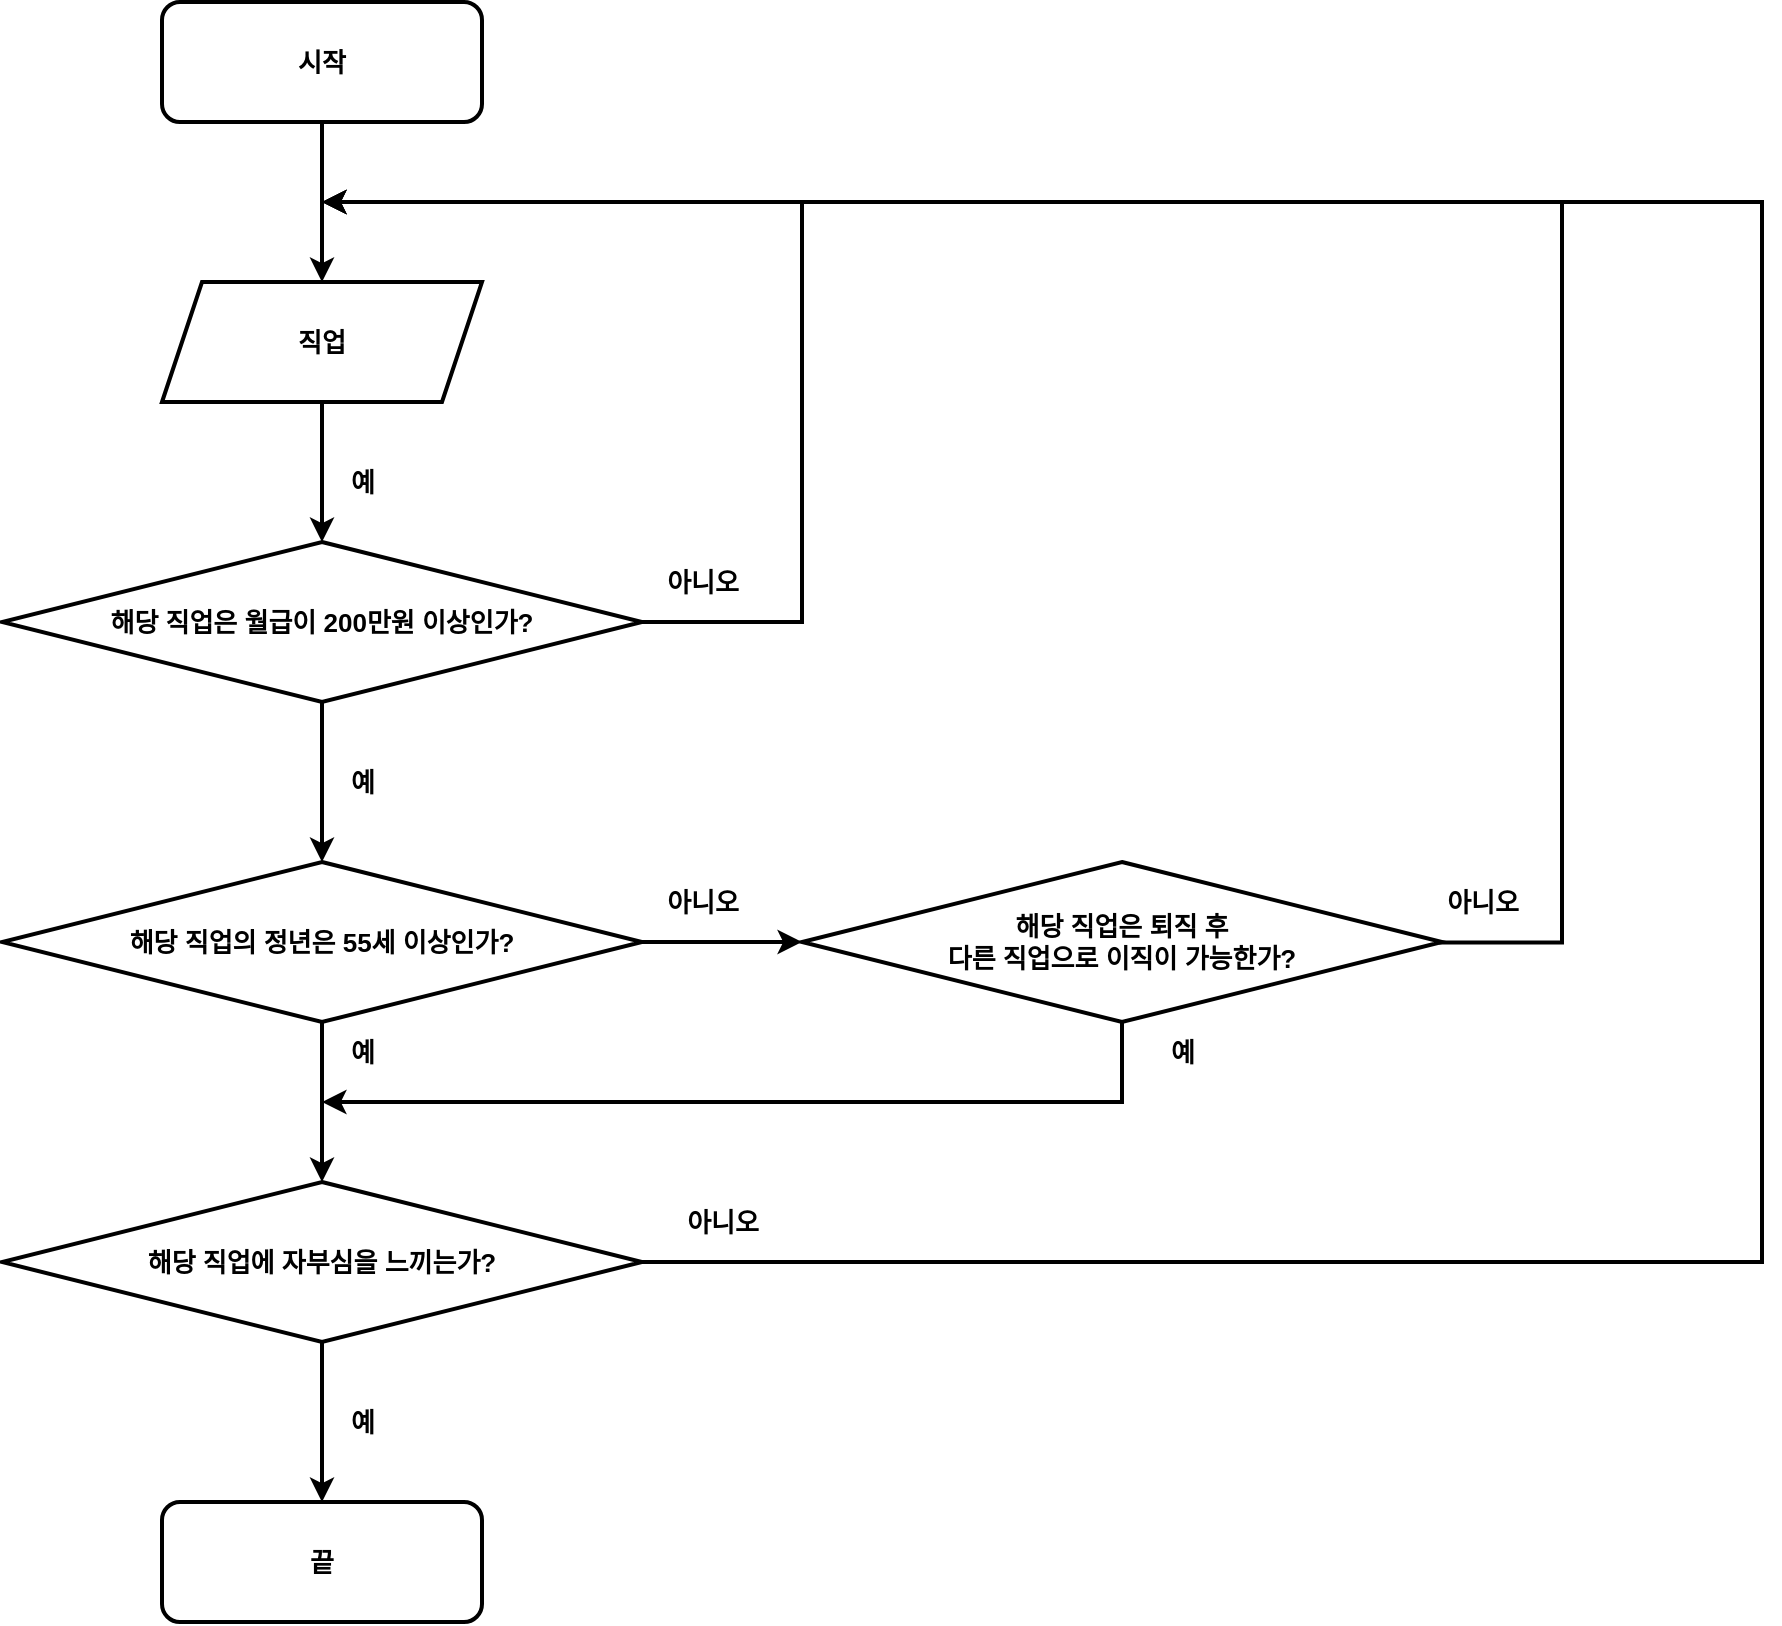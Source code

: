 <mxfile version="18.0.0" type="github">
  <diagram id="dY5NEKh69HTQG62HvOCs" name="Page-1">
    <mxGraphModel dx="1351" dy="921" grid="0" gridSize="10" guides="1" tooltips="1" connect="1" arrows="1" fold="1" page="0" pageScale="1" pageWidth="827" pageHeight="1169" math="0" shadow="0">
      <root>
        <mxCell id="0" />
        <mxCell id="1" parent="0" />
        <mxCell id="hw9l8M9zKiVp5u34tarP-13" value="" style="edgeStyle=orthogonalEdgeStyle;rounded=0;orthogonalLoop=1;jettySize=auto;html=1;strokeWidth=2;fontStyle=1;fontSize=13;" parent="1" source="hw9l8M9zKiVp5u34tarP-1" target="hw9l8M9zKiVp5u34tarP-12" edge="1">
          <mxGeometry relative="1" as="geometry" />
        </mxCell>
        <mxCell id="hw9l8M9zKiVp5u34tarP-1" value="시작" style="rounded=1;whiteSpace=wrap;html=1;strokeWidth=2;fontStyle=1;fontSize=13;" parent="1" vertex="1">
          <mxGeometry x="120" y="40" width="160" height="60" as="geometry" />
        </mxCell>
        <mxCell id="hw9l8M9zKiVp5u34tarP-11" value="" style="edgeStyle=segmentEdgeStyle;endArrow=classic;html=1;rounded=0;strokeWidth=2;fontStyle=1;fontSize=13;" parent="1" edge="1">
          <mxGeometry width="50" height="50" relative="1" as="geometry">
            <mxPoint x="360" y="350" as="sourcePoint" />
            <mxPoint x="200" y="140" as="targetPoint" />
            <Array as="points">
              <mxPoint x="440" y="350" />
              <mxPoint x="440" y="140" />
            </Array>
          </mxGeometry>
        </mxCell>
        <mxCell id="hw9l8M9zKiVp5u34tarP-16" value="" style="edgeStyle=orthogonalEdgeStyle;rounded=0;orthogonalLoop=1;jettySize=auto;html=1;strokeWidth=2;fontStyle=1;fontSize=13;" parent="1" source="hw9l8M9zKiVp5u34tarP-12" target="hw9l8M9zKiVp5u34tarP-15" edge="1">
          <mxGeometry relative="1" as="geometry" />
        </mxCell>
        <mxCell id="hw9l8M9zKiVp5u34tarP-12" value="직업" style="shape=parallelogram;perimeter=parallelogramPerimeter;whiteSpace=wrap;html=1;fixedSize=1;rounded=0;strokeWidth=2;fontStyle=1;fontSize=13;" parent="1" vertex="1">
          <mxGeometry x="120" y="180" width="160" height="60" as="geometry" />
        </mxCell>
        <mxCell id="hw9l8M9zKiVp5u34tarP-18" value="" style="edgeStyle=orthogonalEdgeStyle;rounded=0;orthogonalLoop=1;jettySize=auto;html=1;strokeWidth=2;fontStyle=1;fontSize=13;" parent="1" source="hw9l8M9zKiVp5u34tarP-15" target="hw9l8M9zKiVp5u34tarP-17" edge="1">
          <mxGeometry relative="1" as="geometry" />
        </mxCell>
        <mxCell id="hw9l8M9zKiVp5u34tarP-15" value="&lt;span style=&quot;font-size: 13px;&quot;&gt;해당 직업은 월급이 200만원 이상인가?&lt;/span&gt;" style="rhombus;whiteSpace=wrap;html=1;rounded=0;strokeWidth=2;fontStyle=1;fontSize=13;" parent="1" vertex="1">
          <mxGeometry x="40" y="310" width="320" height="80" as="geometry" />
        </mxCell>
        <mxCell id="hw9l8M9zKiVp5u34tarP-20" value="" style="edgeStyle=orthogonalEdgeStyle;rounded=0;orthogonalLoop=1;jettySize=auto;html=1;strokeWidth=2;fontStyle=1;fontSize=13;" parent="1" source="hw9l8M9zKiVp5u34tarP-17" target="hw9l8M9zKiVp5u34tarP-19" edge="1">
          <mxGeometry relative="1" as="geometry" />
        </mxCell>
        <mxCell id="hw9l8M9zKiVp5u34tarP-22" value="" style="edgeStyle=orthogonalEdgeStyle;rounded=0;orthogonalLoop=1;jettySize=auto;html=1;strokeWidth=2;fontStyle=1;fontSize=13;" parent="1" source="hw9l8M9zKiVp5u34tarP-17" target="hw9l8M9zKiVp5u34tarP-21" edge="1">
          <mxGeometry relative="1" as="geometry" />
        </mxCell>
        <mxCell id="hw9l8M9zKiVp5u34tarP-17" value="&lt;span style=&quot;font-size: 13px;&quot;&gt;해당 직업의 정년은 55세 이상인가?&lt;/span&gt;" style="rhombus;whiteSpace=wrap;html=1;rounded=0;strokeWidth=2;fontStyle=1;fontSize=13;" parent="1" vertex="1">
          <mxGeometry x="40" y="470" width="320" height="80" as="geometry" />
        </mxCell>
        <mxCell id="hw9l8M9zKiVp5u34tarP-19" value="해당 직업은 퇴직 후&lt;br&gt;다른 직업으로 이직이 가능한가?" style="rhombus;whiteSpace=wrap;html=1;rounded=0;strokeWidth=2;fontStyle=1;fontSize=13;" parent="1" vertex="1">
          <mxGeometry x="440" y="470" width="320" height="80" as="geometry" />
        </mxCell>
        <mxCell id="hw9l8M9zKiVp5u34tarP-21" value="해당 직업에 자부심을 느끼는가?" style="rhombus;whiteSpace=wrap;html=1;rounded=0;strokeWidth=2;fontStyle=1;fontSize=13;" parent="1" vertex="1">
          <mxGeometry x="40" y="630" width="320" height="80" as="geometry" />
        </mxCell>
        <mxCell id="hw9l8M9zKiVp5u34tarP-23" value="예" style="text;strokeColor=none;fillColor=none;html=1;fontSize=13;fontStyle=1;verticalAlign=middle;align=center;rounded=0;strokeWidth=2;" parent="1" vertex="1">
          <mxGeometry x="170" y="260" width="100" height="40" as="geometry" />
        </mxCell>
        <mxCell id="hw9l8M9zKiVp5u34tarP-24" value="예" style="text;strokeColor=none;fillColor=none;html=1;fontSize=13;fontStyle=1;verticalAlign=middle;align=center;rounded=0;strokeWidth=2;" parent="1" vertex="1">
          <mxGeometry x="170" y="410" width="100" height="40" as="geometry" />
        </mxCell>
        <mxCell id="hw9l8M9zKiVp5u34tarP-25" value="예" style="text;strokeColor=none;fillColor=none;html=1;fontSize=13;fontStyle=1;verticalAlign=middle;align=center;rounded=0;strokeWidth=2;" parent="1" vertex="1">
          <mxGeometry x="170" y="545" width="100" height="40" as="geometry" />
        </mxCell>
        <mxCell id="hw9l8M9zKiVp5u34tarP-26" value="아니오" style="text;strokeColor=none;fillColor=none;html=1;fontSize=13;fontStyle=1;verticalAlign=middle;align=center;rounded=0;strokeWidth=2;" parent="1" vertex="1">
          <mxGeometry x="340" y="310" width="100" height="40" as="geometry" />
        </mxCell>
        <mxCell id="hw9l8M9zKiVp5u34tarP-27" value="아니오" style="text;strokeColor=none;fillColor=none;html=1;fontSize=13;fontStyle=1;verticalAlign=middle;align=center;rounded=0;strokeWidth=2;" parent="1" vertex="1">
          <mxGeometry x="340" y="470" width="100" height="40" as="geometry" />
        </mxCell>
        <mxCell id="hw9l8M9zKiVp5u34tarP-28" value="" style="edgeStyle=segmentEdgeStyle;endArrow=classic;html=1;rounded=0;fontSize=13;strokeWidth=2;exitX=0.995;exitY=0.503;exitDx=0;exitDy=0;exitPerimeter=0;" parent="1" source="hw9l8M9zKiVp5u34tarP-19" edge="1">
          <mxGeometry width="50" height="50" relative="1" as="geometry">
            <mxPoint x="780" y="510" as="sourcePoint" />
            <mxPoint x="200" y="140" as="targetPoint" />
            <Array as="points">
              <mxPoint x="820" y="510" />
              <mxPoint x="820" y="140" />
            </Array>
          </mxGeometry>
        </mxCell>
        <mxCell id="hw9l8M9zKiVp5u34tarP-29" value="아니오" style="text;strokeColor=none;fillColor=none;html=1;fontSize=13;fontStyle=1;verticalAlign=middle;align=center;rounded=0;strokeWidth=2;" parent="1" vertex="1">
          <mxGeometry x="730" y="470" width="100" height="40" as="geometry" />
        </mxCell>
        <mxCell id="hw9l8M9zKiVp5u34tarP-32" value="예" style="text;strokeColor=none;fillColor=none;html=1;fontSize=13;fontStyle=1;verticalAlign=middle;align=center;rounded=0;strokeWidth=2;" parent="1" vertex="1">
          <mxGeometry x="580" y="545" width="100" height="40" as="geometry" />
        </mxCell>
        <mxCell id="hw9l8M9zKiVp5u34tarP-33" value="" style="edgeStyle=segmentEdgeStyle;endArrow=classic;html=1;rounded=0;fontSize=13;strokeWidth=2;exitX=0.5;exitY=1;exitDx=0;exitDy=0;" parent="1" source="hw9l8M9zKiVp5u34tarP-19" edge="1">
          <mxGeometry width="50" height="50" relative="1" as="geometry">
            <mxPoint x="510" y="620" as="sourcePoint" />
            <mxPoint x="200" y="590" as="targetPoint" />
            <Array as="points">
              <mxPoint x="600" y="590" />
            </Array>
          </mxGeometry>
        </mxCell>
        <mxCell id="hw9l8M9zKiVp5u34tarP-34" value="" style="edgeStyle=orthogonalEdgeStyle;rounded=0;orthogonalLoop=1;jettySize=auto;html=1;strokeWidth=2;fontStyle=1;fontSize=13;" parent="1" edge="1">
          <mxGeometry relative="1" as="geometry">
            <mxPoint x="200" y="710" as="sourcePoint" />
            <mxPoint x="200" y="790.0" as="targetPoint" />
          </mxGeometry>
        </mxCell>
        <mxCell id="hw9l8M9zKiVp5u34tarP-35" value="예" style="text;strokeColor=none;fillColor=none;html=1;fontSize=13;fontStyle=1;verticalAlign=middle;align=center;rounded=0;strokeWidth=2;" parent="1" vertex="1">
          <mxGeometry x="170" y="730" width="100" height="40" as="geometry" />
        </mxCell>
        <mxCell id="hw9l8M9zKiVp5u34tarP-39" value="끝" style="whiteSpace=wrap;html=1;fontSize=13;rounded=1;strokeWidth=2;fontStyle=1;" parent="1" vertex="1">
          <mxGeometry x="120" y="790" width="160" height="60" as="geometry" />
        </mxCell>
        <mxCell id="hw9l8M9zKiVp5u34tarP-41" value="" style="edgeStyle=segmentEdgeStyle;endArrow=classic;html=1;rounded=0;fontSize=13;strokeWidth=2;" parent="1" edge="1">
          <mxGeometry width="50" height="50" relative="1" as="geometry">
            <mxPoint x="360" y="670" as="sourcePoint" />
            <mxPoint x="200" y="140" as="targetPoint" />
            <Array as="points">
              <mxPoint x="920" y="670" />
              <mxPoint x="920" y="140" />
            </Array>
          </mxGeometry>
        </mxCell>
        <mxCell id="hw9l8M9zKiVp5u34tarP-42" value="아니오" style="text;strokeColor=none;fillColor=none;html=1;fontSize=13;fontStyle=1;verticalAlign=middle;align=center;rounded=0;strokeWidth=2;" parent="1" vertex="1">
          <mxGeometry x="350" y="630" width="100" height="40" as="geometry" />
        </mxCell>
      </root>
    </mxGraphModel>
  </diagram>
</mxfile>
